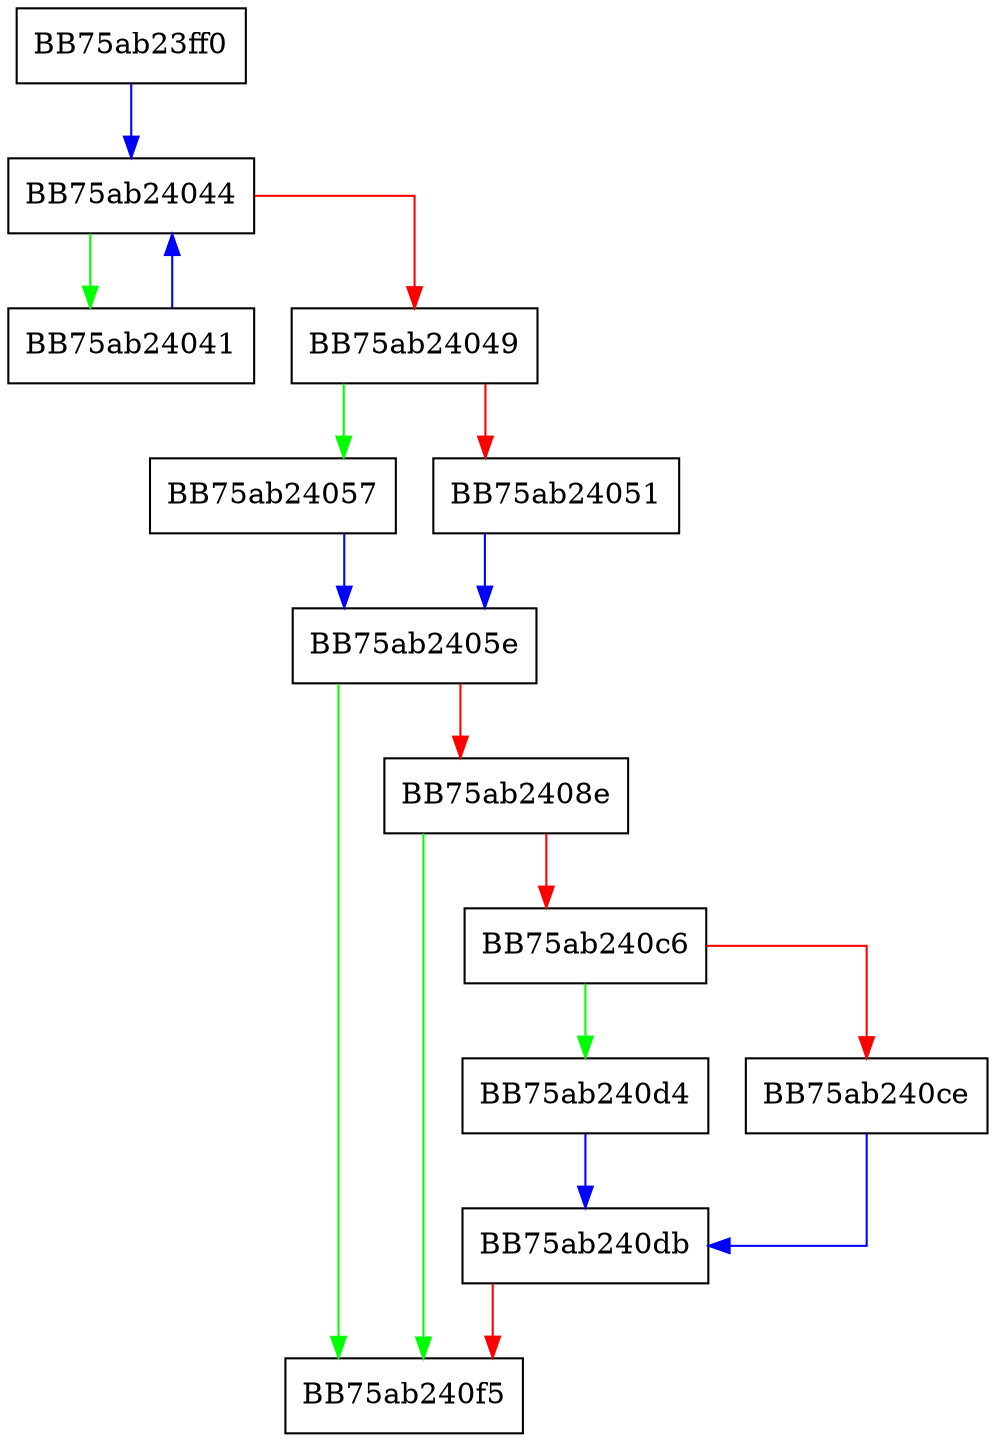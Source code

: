 digraph grow_one {
  node [shape="box"];
  graph [splines=ortho];
  BB75ab23ff0 -> BB75ab24044 [color="blue"];
  BB75ab24041 -> BB75ab24044 [color="blue"];
  BB75ab24044 -> BB75ab24041 [color="green"];
  BB75ab24044 -> BB75ab24049 [color="red"];
  BB75ab24049 -> BB75ab24057 [color="green"];
  BB75ab24049 -> BB75ab24051 [color="red"];
  BB75ab24051 -> BB75ab2405e [color="blue"];
  BB75ab24057 -> BB75ab2405e [color="blue"];
  BB75ab2405e -> BB75ab240f5 [color="green"];
  BB75ab2405e -> BB75ab2408e [color="red"];
  BB75ab2408e -> BB75ab240f5 [color="green"];
  BB75ab2408e -> BB75ab240c6 [color="red"];
  BB75ab240c6 -> BB75ab240d4 [color="green"];
  BB75ab240c6 -> BB75ab240ce [color="red"];
  BB75ab240ce -> BB75ab240db [color="blue"];
  BB75ab240d4 -> BB75ab240db [color="blue"];
  BB75ab240db -> BB75ab240f5 [color="red"];
}